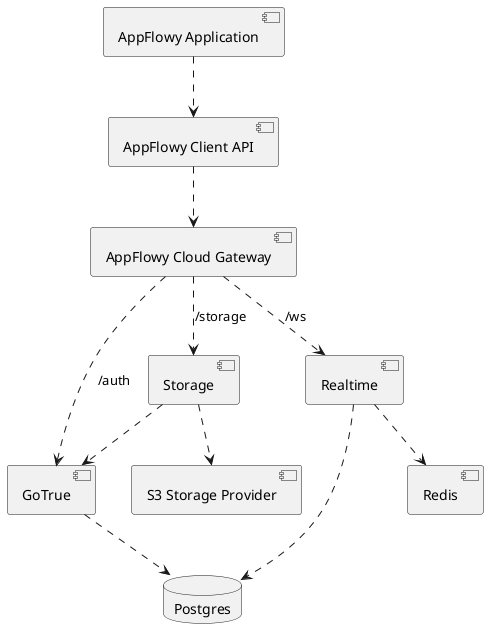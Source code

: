 @startuml
component "AppFlowy Application" as app
component "AppFlowy Client API" as api
component "AppFlowy Cloud Gateway" as gateway
component "GoTrue" as gotrue
database "Postgres" as postgres
component "Storage" as storage
component "S3 Storage Provider" as s3
component "Realtime" as realtime
component "Redis" as redis

app ..> api
api ..> gateway
gateway ..> gotrue : /auth
gateway ..> storage : /storage
gateway ..> realtime : /ws

storage ..> s3
storage ..> gotrue
realtime ..> redis
realtime ..> postgres
gotrue ..> postgres

@enduml